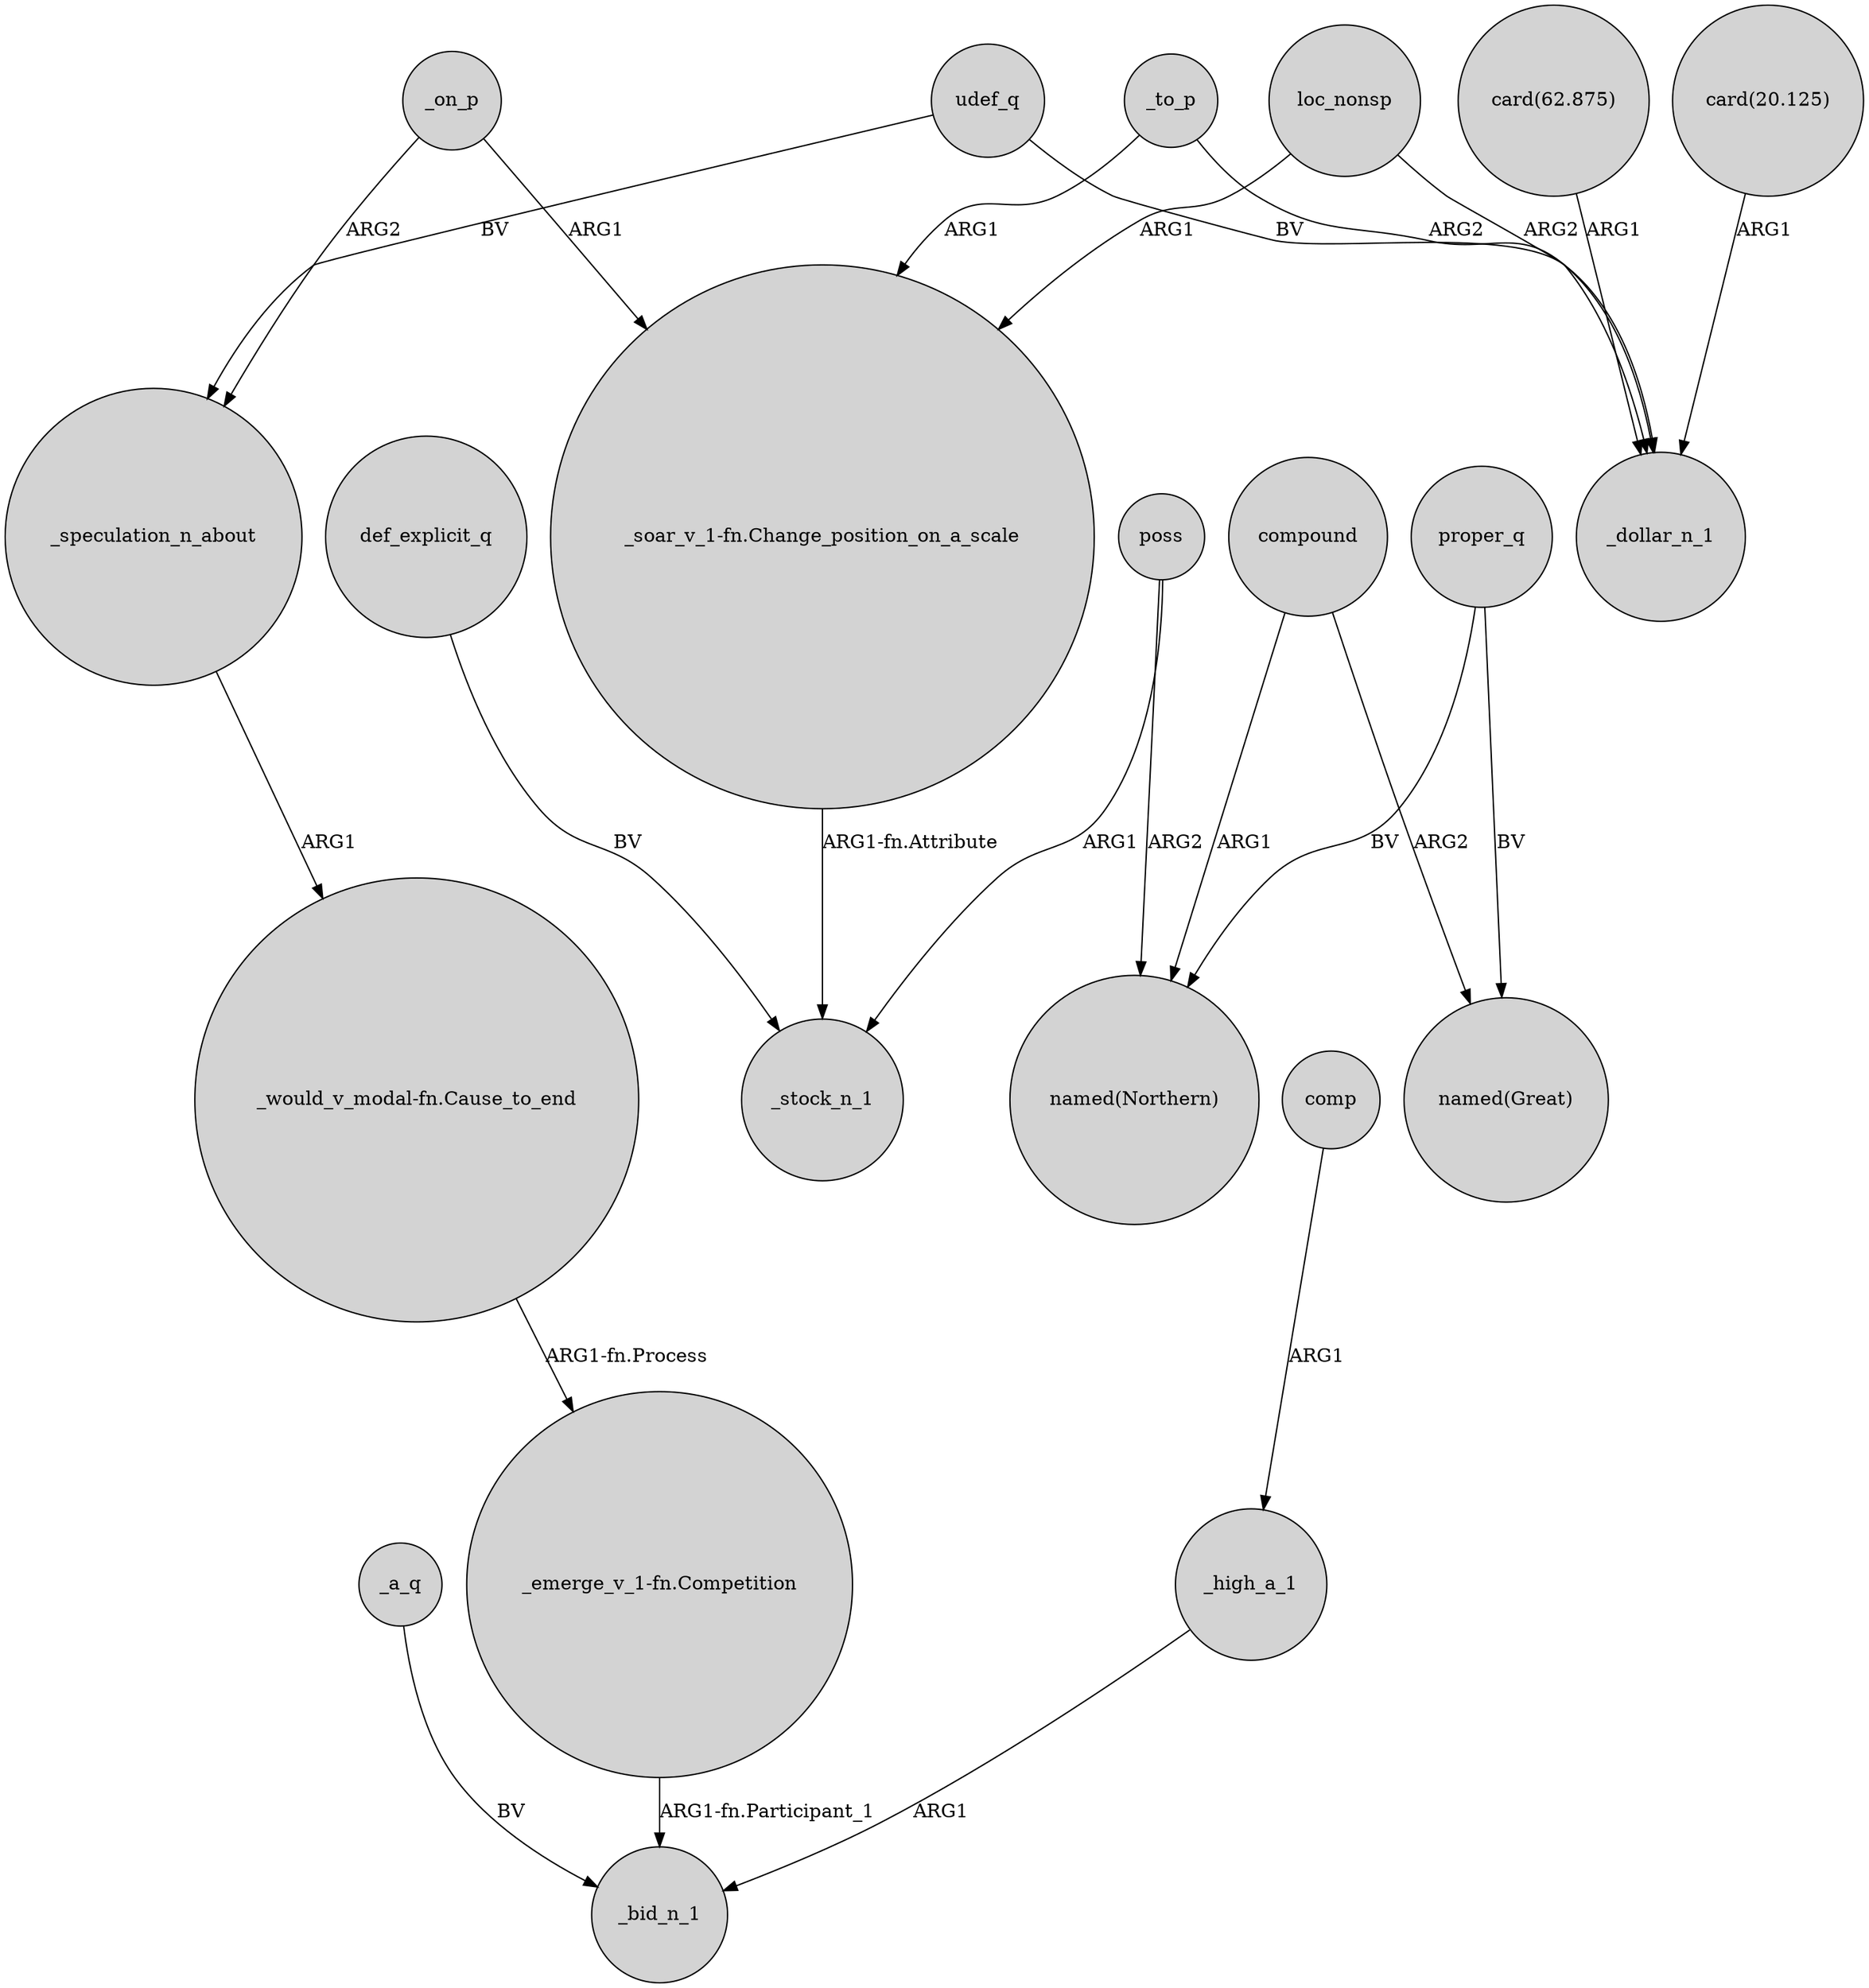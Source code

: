 digraph {
	node [shape=circle style=filled]
	"_soar_v_1-fn.Change_position_on_a_scale" -> _stock_n_1 [label="ARG1-fn.Attribute"]
	_a_q -> _bid_n_1 [label=BV]
	"card(62.875)" -> _dollar_n_1 [label=ARG1]
	compound -> "named(Great)" [label=ARG2]
	loc_nonsp -> _dollar_n_1 [label=ARG2]
	_on_p -> _speculation_n_about [label=ARG2]
	udef_q -> _speculation_n_about [label=BV]
	def_explicit_q -> _stock_n_1 [label=BV]
	_to_p -> _dollar_n_1 [label=ARG2]
	_to_p -> "_soar_v_1-fn.Change_position_on_a_scale" [label=ARG1]
	"card(20.125)" -> _dollar_n_1 [label=ARG1]
	poss -> "named(Northern)" [label=ARG2]
	proper_q -> "named(Northern)" [label=BV]
	proper_q -> "named(Great)" [label=BV]
	comp -> _high_a_1 [label=ARG1]
	"_would_v_modal-fn.Cause_to_end" -> "_emerge_v_1-fn.Competition" [label="ARG1-fn.Process"]
	poss -> _stock_n_1 [label=ARG1]
	udef_q -> _dollar_n_1 [label=BV]
	loc_nonsp -> "_soar_v_1-fn.Change_position_on_a_scale" [label=ARG1]
	compound -> "named(Northern)" [label=ARG1]
	_speculation_n_about -> "_would_v_modal-fn.Cause_to_end" [label=ARG1]
	_on_p -> "_soar_v_1-fn.Change_position_on_a_scale" [label=ARG1]
	"_emerge_v_1-fn.Competition" -> _bid_n_1 [label="ARG1-fn.Participant_1"]
	_high_a_1 -> _bid_n_1 [label=ARG1]
}
